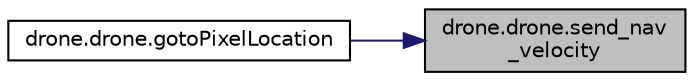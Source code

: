digraph "drone.drone.send_nav_velocity"
{
 // LATEX_PDF_SIZE
  edge [fontname="Helvetica",fontsize="10",labelfontname="Helvetica",labelfontsize="10"];
  node [fontname="Helvetica",fontsize="10",shape=record];
  rankdir="RL";
  Node1 [label="drone.drone.send_nav\l_velocity",height=0.2,width=0.4,color="black", fillcolor="grey75", style="filled", fontcolor="black",tooltip=" "];
  Node1 -> Node2 [dir="back",color="midnightblue",fontsize="10",style="solid",fontname="Helvetica"];
  Node2 [label="drone.drone.gotoPixelLocation",height=0.2,width=0.4,color="black", fillcolor="white", style="filled",URL="$classdrone_1_1drone.html#ae43fd70d8978e8566b4cf22a73c43d29",tooltip=" "];
}
